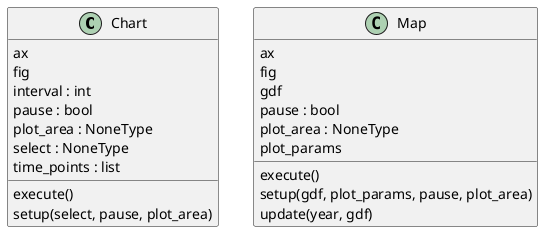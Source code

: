 @startuml classes_VisualizationClasses
set namespaceSeparator none
class "Chart" as dissmodel.visualization.chart.Chart {
  ax
  fig
  interval : int
  pause : bool
  plot_area : NoneType
  select : NoneType
  time_points : list
  execute()
  setup(select, pause, plot_area)
}
class "Map" as dissmodel.visualization.map.Map {
  ax
  fig
  gdf
  pause : bool
  plot_area : NoneType
  plot_params
  execute()
  setup(gdf, plot_params, pause, plot_area)
  update(year, gdf)
}
@enduml
